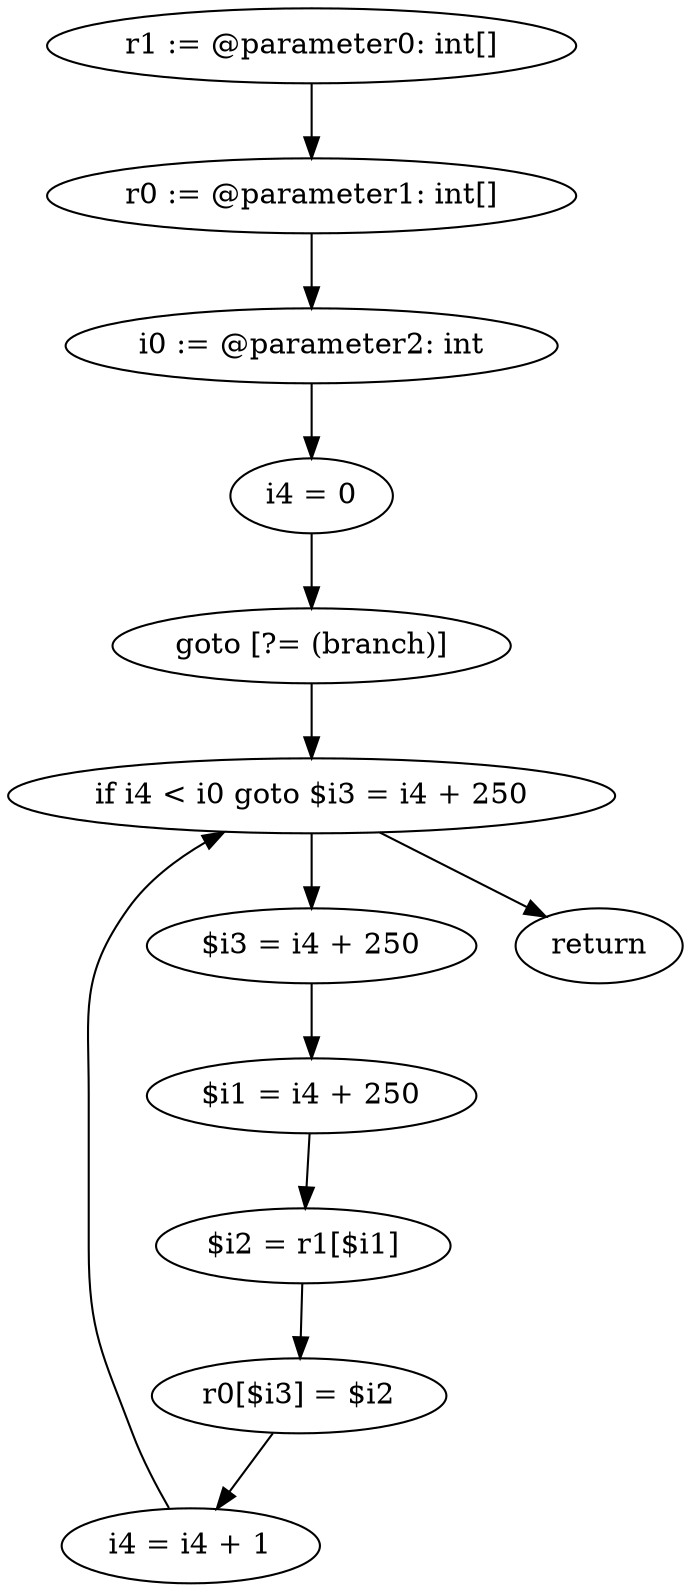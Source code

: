 digraph "unitGraph" {
    "r1 := @parameter0: int[]"
    "r0 := @parameter1: int[]"
    "i0 := @parameter2: int"
    "i4 = 0"
    "goto [?= (branch)]"
    "$i3 = i4 + 250"
    "$i1 = i4 + 250"
    "$i2 = r1[$i1]"
    "r0[$i3] = $i2"
    "i4 = i4 + 1"
    "if i4 < i0 goto $i3 = i4 + 250"
    "return"
    "r1 := @parameter0: int[]"->"r0 := @parameter1: int[]";
    "r0 := @parameter1: int[]"->"i0 := @parameter2: int";
    "i0 := @parameter2: int"->"i4 = 0";
    "i4 = 0"->"goto [?= (branch)]";
    "goto [?= (branch)]"->"if i4 < i0 goto $i3 = i4 + 250";
    "$i3 = i4 + 250"->"$i1 = i4 + 250";
    "$i1 = i4 + 250"->"$i2 = r1[$i1]";
    "$i2 = r1[$i1]"->"r0[$i3] = $i2";
    "r0[$i3] = $i2"->"i4 = i4 + 1";
    "i4 = i4 + 1"->"if i4 < i0 goto $i3 = i4 + 250";
    "if i4 < i0 goto $i3 = i4 + 250"->"return";
    "if i4 < i0 goto $i3 = i4 + 250"->"$i3 = i4 + 250";
}
